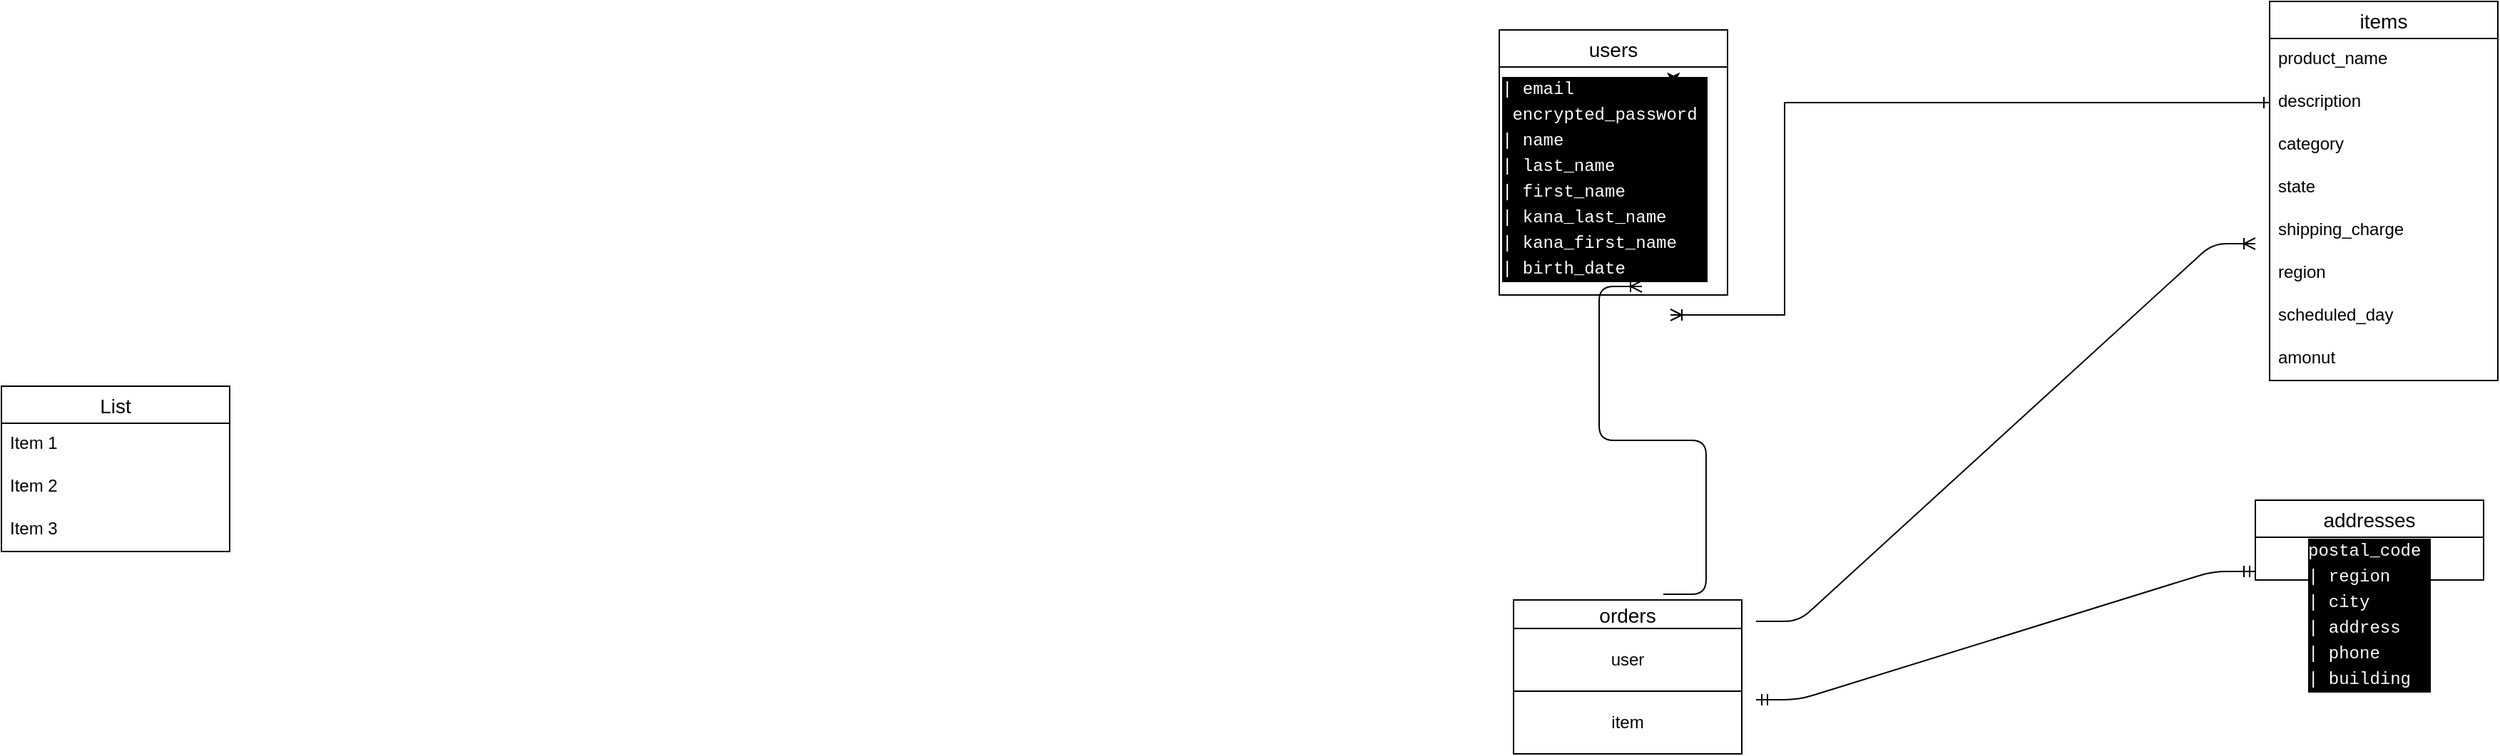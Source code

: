 <mxfile>
    <diagram id="4nLT-LCWXxDPbnLrGYn4" name="ページ1">
        <mxGraphModel dx="2802" dy="1043" grid="1" gridSize="10" guides="1" tooltips="1" connect="1" arrows="1" fold="1" page="1" pageScale="1" pageWidth="827" pageHeight="1169" math="0" shadow="0">
            <root>
                <mxCell id="0"/>
                <mxCell id="1" parent="0"/>
                <mxCell id="53" style="edgeStyle=orthogonalEdgeStyle;rounded=0;orthogonalLoop=1;jettySize=auto;html=1;exitX=0.5;exitY=0;exitDx=0;exitDy=0;entryX=0.513;entryY=1.1;entryDx=0;entryDy=0;entryPerimeter=0;" parent="1" edge="1">
                    <mxGeometry relative="1" as="geometry">
                        <mxPoint x="130" y="96" as="sourcePoint"/>
                        <mxPoint x="132.08" y="99" as="targetPoint"/>
                    </mxGeometry>
                </mxCell>
                <mxCell id="155" value="users" style="swimlane;fontStyle=0;childLayout=stackLayout;horizontal=1;startSize=26;horizontalStack=0;resizeParent=1;resizeParentMax=0;resizeLast=0;collapsible=1;marginBottom=0;align=center;fontSize=14;" parent="1" vertex="1">
                    <mxGeometry x="10" y="60" width="160" height="186" as="geometry"/>
                </mxCell>
                <mxCell id="213" value="&lt;div style=&quot;color: rgb(255 , 255 , 255) ; background-color: rgb(0 , 0 , 0) ; font-family: &amp;#34;menlo&amp;#34; , &amp;#34;monaco&amp;#34; , &amp;#34;courier new&amp;#34; , monospace ; font-weight: normal ; font-size: 12px ; line-height: 18px&quot;&gt;&lt;div&gt;&lt;span style=&quot;color: #ffffff&quot;&gt;| email&amp;nbsp;&lt;/span&gt;&lt;/div&gt;&lt;div&gt;&amp;nbsp;encrypted_password&amp;nbsp;&lt;/div&gt;&lt;div&gt;&lt;span style=&quot;color: #ffffff&quot;&gt;| name&amp;nbsp;&lt;/span&gt;&lt;/div&gt;&lt;div&gt;&lt;span style=&quot;color: #ffffff&quot;&gt;| last_name&amp;nbsp;&lt;/span&gt;&lt;/div&gt;&lt;div&gt;&lt;span style=&quot;color: #ffffff&quot;&gt;| first_name&amp;nbsp;&lt;/span&gt;&lt;/div&gt;&lt;div&gt;&lt;span style=&quot;color: #ffffff&quot;&gt;| kana_last_name&amp;nbsp;&lt;/span&gt;&lt;/div&gt;&lt;div&gt;&lt;span style=&quot;color: #ffffff&quot;&gt;| kana_first_name&lt;/span&gt;&lt;/div&gt;&lt;div&gt;&lt;span style=&quot;color: #ffffff&quot;&gt;| birth_date        &lt;/span&gt;&lt;/div&gt;&lt;/div&gt;" style="text;whiteSpace=wrap;html=1;" vertex="1" parent="155">
                    <mxGeometry y="26" width="160" height="160" as="geometry"/>
                </mxCell>
                <mxCell id="181" value="addresses" style="swimlane;fontStyle=0;childLayout=stackLayout;horizontal=1;startSize=26;horizontalStack=0;resizeParent=1;resizeParentMax=0;resizeLast=0;collapsible=1;marginBottom=0;align=center;fontSize=14;" parent="1" vertex="1">
                    <mxGeometry x="540" y="390" width="160" height="56" as="geometry"/>
                </mxCell>
                <mxCell id="185" value="orders" style="swimlane;fontStyle=0;childLayout=stackLayout;horizontal=1;startSize=20;horizontalStack=0;resizeParent=1;resizeParentMax=0;resizeLast=0;collapsible=1;marginBottom=0;align=center;fontSize=14;" parent="1" vertex="1">
                    <mxGeometry x="20" y="460" width="160" height="64" as="geometry"/>
                </mxCell>
                <mxCell id="209" value="user" style="whiteSpace=wrap;html=1;align=center;" vertex="1" parent="185">
                    <mxGeometry y="20" width="160" height="44" as="geometry"/>
                </mxCell>
                <mxCell id="210" value="item" style="whiteSpace=wrap;html=1;align=center;" vertex="1" parent="1">
                    <mxGeometry x="20" y="524" width="160" height="44" as="geometry"/>
                </mxCell>
                <mxCell id="218" value="&lt;div style=&quot;color: rgb(255 , 255 , 255) ; background-color: rgb(0 , 0 , 0) ; font-family: &amp;#34;menlo&amp;#34; , &amp;#34;monaco&amp;#34; , &amp;#34;courier new&amp;#34; , monospace ; font-weight: normal ; font-size: 12px ; line-height: 18px&quot;&gt;&lt;div&gt;&lt;span style=&quot;color: #ffffff&quot;&gt;postal_code&amp;nbsp;&lt;/span&gt;&lt;/div&gt;&lt;div&gt;&lt;span style=&quot;color: #ffffff&quot;&gt;| region&lt;/span&gt;&lt;/div&gt;&lt;div&gt;&lt;span style=&quot;color: #ffffff&quot;&gt;| city&amp;nbsp;&lt;/span&gt;&lt;/div&gt;&lt;div&gt;&lt;span style=&quot;color: #ffffff&quot;&gt;| address&amp;nbsp;&lt;/span&gt;&lt;/div&gt;&lt;div&gt;&lt;span style=&quot;color: #ffffff&quot;&gt;| phone&amp;nbsp;&lt;/span&gt;&lt;/div&gt;&lt;div&gt;&lt;span style=&quot;color: #ffffff&quot;&gt;| building&lt;/span&gt;&lt;/div&gt;&lt;/div&gt;" style="text;whiteSpace=wrap;html=1;" vertex="1" parent="1">
                    <mxGeometry x="575" y="410" width="90" height="130" as="geometry"/>
                </mxCell>
                <mxCell id="219" value="" style="edgeStyle=entityRelationEdgeStyle;fontSize=12;html=1;endArrow=ERmandOne;startArrow=ERmandOne;" edge="1" parent="1">
                    <mxGeometry width="100" height="100" relative="1" as="geometry">
                        <mxPoint x="190" y="530" as="sourcePoint"/>
                        <mxPoint x="540" y="440" as="targetPoint"/>
                    </mxGeometry>
                </mxCell>
                <mxCell id="220" value="" style="edgeStyle=entityRelationEdgeStyle;fontSize=12;html=1;endArrow=ERoneToMany;exitX=0.656;exitY=-0.062;exitDx=0;exitDy=0;exitPerimeter=0;" edge="1" parent="1" source="185">
                    <mxGeometry width="100" height="100" relative="1" as="geometry">
                        <mxPoint x="120" y="440" as="sourcePoint"/>
                        <mxPoint x="110" y="240" as="targetPoint"/>
                    </mxGeometry>
                </mxCell>
                <mxCell id="221" value="" style="edgeStyle=entityRelationEdgeStyle;fontSize=12;html=1;endArrow=ERoneToMany;" edge="1" parent="1">
                    <mxGeometry width="100" height="100" relative="1" as="geometry">
                        <mxPoint x="190" y="475" as="sourcePoint"/>
                        <mxPoint x="540" y="210" as="targetPoint"/>
                    </mxGeometry>
                </mxCell>
                <mxCell id="227" style="edgeStyle=orthogonalEdgeStyle;rounded=0;orthogonalLoop=1;jettySize=auto;html=1;startArrow=ERoneToMany;startFill=0;endArrow=ERone;endFill=0;entryX=0;entryY=0.5;entryDx=0;entryDy=0;" edge="1" parent="1" target="231">
                    <mxGeometry relative="1" as="geometry">
                        <mxPoint x="540" y="120" as="targetPoint"/>
                        <mxPoint x="130" y="260" as="sourcePoint"/>
                        <Array as="points">
                            <mxPoint x="210" y="260"/>
                            <mxPoint x="210" y="111"/>
                        </Array>
                    </mxGeometry>
                </mxCell>
                <mxCell id="228" value="items" style="swimlane;fontStyle=0;childLayout=stackLayout;horizontal=1;startSize=26;horizontalStack=0;resizeParent=1;resizeParentMax=0;resizeLast=0;collapsible=1;marginBottom=0;align=center;fontSize=14;" vertex="1" parent="1">
                    <mxGeometry x="550" y="40" width="160" height="266" as="geometry"/>
                </mxCell>
                <mxCell id="229" value="product_name" style="text;strokeColor=none;fillColor=none;spacingLeft=4;spacingRight=4;overflow=hidden;rotatable=0;points=[[0,0.5],[1,0.5]];portConstraint=eastwest;fontSize=12;" vertex="1" parent="228">
                    <mxGeometry y="26" width="160" height="30" as="geometry"/>
                </mxCell>
                <mxCell id="231" value="description" style="text;strokeColor=none;fillColor=none;spacingLeft=4;spacingRight=4;overflow=hidden;rotatable=0;points=[[0,0.5],[1,0.5]];portConstraint=eastwest;fontSize=12;" vertex="1" parent="228">
                    <mxGeometry y="56" width="160" height="30" as="geometry"/>
                </mxCell>
                <mxCell id="236" value="category" style="text;strokeColor=none;fillColor=none;spacingLeft=4;spacingRight=4;overflow=hidden;rotatable=0;points=[[0,0.5],[1,0.5]];portConstraint=eastwest;fontSize=12;" vertex="1" parent="228">
                    <mxGeometry y="86" width="160" height="30" as="geometry"/>
                </mxCell>
                <mxCell id="237" value="state" style="text;strokeColor=none;fillColor=none;spacingLeft=4;spacingRight=4;overflow=hidden;rotatable=0;points=[[0,0.5],[1,0.5]];portConstraint=eastwest;fontSize=12;" vertex="1" parent="228">
                    <mxGeometry y="116" width="160" height="30" as="geometry"/>
                </mxCell>
                <mxCell id="238" value="shipping_charge" style="text;strokeColor=none;fillColor=none;spacingLeft=4;spacingRight=4;overflow=hidden;rotatable=0;points=[[0,0.5],[1,0.5]];portConstraint=eastwest;fontSize=12;" vertex="1" parent="228">
                    <mxGeometry y="146" width="160" height="30" as="geometry"/>
                </mxCell>
                <mxCell id="239" value="region" style="text;strokeColor=none;fillColor=none;spacingLeft=4;spacingRight=4;overflow=hidden;rotatable=0;points=[[0,0.5],[1,0.5]];portConstraint=eastwest;fontSize=12;" vertex="1" parent="228">
                    <mxGeometry y="176" width="160" height="30" as="geometry"/>
                </mxCell>
                <mxCell id="240" value="scheduled_day" style="text;strokeColor=none;fillColor=none;spacingLeft=4;spacingRight=4;overflow=hidden;rotatable=0;points=[[0,0.5],[1,0.5]];portConstraint=eastwest;fontSize=12;" vertex="1" parent="228">
                    <mxGeometry y="206" width="160" height="30" as="geometry"/>
                </mxCell>
                <mxCell id="241" value="amonut" style="text;strokeColor=none;fillColor=none;spacingLeft=4;spacingRight=4;overflow=hidden;rotatable=0;points=[[0,0.5],[1,0.5]];portConstraint=eastwest;fontSize=12;" vertex="1" parent="228">
                    <mxGeometry y="236" width="160" height="30" as="geometry"/>
                </mxCell>
                <mxCell id="242" value="List" style="swimlane;fontStyle=0;childLayout=stackLayout;horizontal=1;startSize=26;horizontalStack=0;resizeParent=1;resizeParentMax=0;resizeLast=0;collapsible=1;marginBottom=0;align=center;fontSize=14;" vertex="1" parent="1">
                    <mxGeometry x="-1040" y="310" width="160" height="116" as="geometry"/>
                </mxCell>
                <mxCell id="243" value="Item 1" style="text;strokeColor=none;fillColor=none;spacingLeft=4;spacingRight=4;overflow=hidden;rotatable=0;points=[[0,0.5],[1,0.5]];portConstraint=eastwest;fontSize=12;" vertex="1" parent="242">
                    <mxGeometry y="26" width="160" height="30" as="geometry"/>
                </mxCell>
                <mxCell id="244" value="Item 2" style="text;strokeColor=none;fillColor=none;spacingLeft=4;spacingRight=4;overflow=hidden;rotatable=0;points=[[0,0.5],[1,0.5]];portConstraint=eastwest;fontSize=12;" vertex="1" parent="242">
                    <mxGeometry y="56" width="160" height="30" as="geometry"/>
                </mxCell>
                <mxCell id="245" value="Item 3" style="text;strokeColor=none;fillColor=none;spacingLeft=4;spacingRight=4;overflow=hidden;rotatable=0;points=[[0,0.5],[1,0.5]];portConstraint=eastwest;fontSize=12;" vertex="1" parent="242">
                    <mxGeometry y="86" width="160" height="30" as="geometry"/>
                </mxCell>
            </root>
        </mxGraphModel>
    </diagram>
</mxfile>